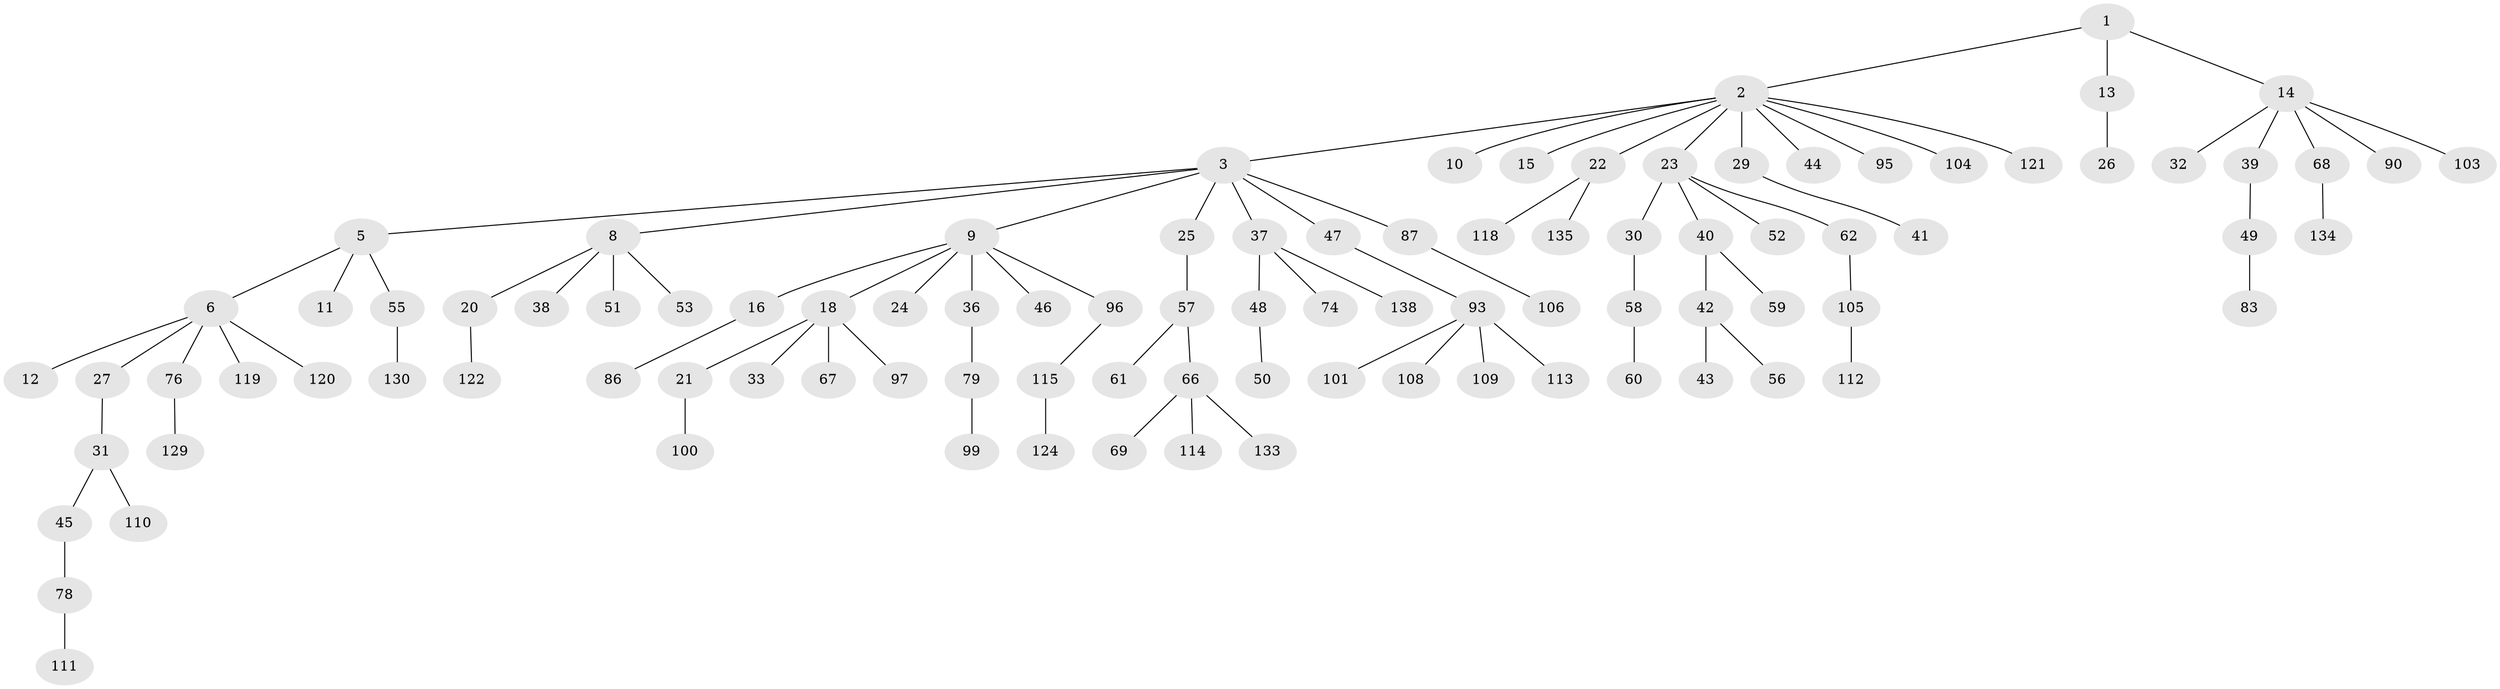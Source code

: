 // Generated by graph-tools (version 1.1) at 2025/52/02/27/25 19:52:12]
// undirected, 97 vertices, 96 edges
graph export_dot {
graph [start="1"]
  node [color=gray90,style=filled];
  1 [super="+64"];
  2 [super="+19"];
  3 [super="+4"];
  5 [super="+72"];
  6 [super="+7"];
  8 [super="+131"];
  9 [super="+17"];
  10;
  11 [super="+94"];
  12;
  13 [super="+116"];
  14 [super="+85"];
  15;
  16;
  18 [super="+92"];
  20;
  21 [super="+98"];
  22 [super="+28"];
  23 [super="+35"];
  24 [super="+34"];
  25 [super="+84"];
  26;
  27;
  29 [super="+139"];
  30 [super="+71"];
  31 [super="+73"];
  32;
  33;
  36 [super="+125"];
  37 [super="+102"];
  38;
  39;
  40 [super="+54"];
  41;
  42;
  43 [super="+70"];
  44 [super="+65"];
  45 [super="+81"];
  46;
  47 [super="+88"];
  48;
  49 [super="+82"];
  50 [super="+91"];
  51;
  52;
  53 [super="+77"];
  55 [super="+63"];
  56;
  57 [super="+107"];
  58;
  59 [super="+75"];
  60;
  61;
  62 [super="+136"];
  66 [super="+89"];
  67;
  68;
  69 [super="+80"];
  74;
  76 [super="+127"];
  78;
  79;
  83;
  86;
  87 [super="+126"];
  90;
  93 [super="+117"];
  95;
  96;
  97;
  99 [super="+128"];
  100;
  101;
  103;
  104;
  105;
  106;
  108;
  109;
  110;
  111 [super="+132"];
  112;
  113;
  114;
  115;
  118 [super="+123"];
  119;
  120 [super="+137"];
  121;
  122;
  124;
  129;
  130;
  133;
  134;
  135;
  138;
  1 -- 2;
  1 -- 13;
  1 -- 14;
  2 -- 3;
  2 -- 10;
  2 -- 15;
  2 -- 22;
  2 -- 29;
  2 -- 44;
  2 -- 95;
  2 -- 104;
  2 -- 121;
  2 -- 23;
  3 -- 5;
  3 -- 8;
  3 -- 9;
  3 -- 25;
  3 -- 47;
  3 -- 37;
  3 -- 87;
  5 -- 6;
  5 -- 11;
  5 -- 55;
  6 -- 27;
  6 -- 76;
  6 -- 119;
  6 -- 120;
  6 -- 12;
  8 -- 20;
  8 -- 38;
  8 -- 51;
  8 -- 53;
  9 -- 16;
  9 -- 96;
  9 -- 18;
  9 -- 36;
  9 -- 24;
  9 -- 46;
  13 -- 26;
  14 -- 32;
  14 -- 39;
  14 -- 68;
  14 -- 90;
  14 -- 103;
  16 -- 86;
  18 -- 21;
  18 -- 33;
  18 -- 67;
  18 -- 97;
  20 -- 122;
  21 -- 100;
  22 -- 135;
  22 -- 118;
  23 -- 30;
  23 -- 52;
  23 -- 62;
  23 -- 40;
  25 -- 57;
  27 -- 31;
  29 -- 41;
  30 -- 58;
  31 -- 45;
  31 -- 110;
  36 -- 79;
  37 -- 48;
  37 -- 74;
  37 -- 138;
  39 -- 49;
  40 -- 42;
  40 -- 59;
  42 -- 43;
  42 -- 56;
  45 -- 78;
  47 -- 93;
  48 -- 50;
  49 -- 83;
  55 -- 130;
  57 -- 61;
  57 -- 66;
  58 -- 60;
  62 -- 105;
  66 -- 69;
  66 -- 133;
  66 -- 114;
  68 -- 134;
  76 -- 129;
  78 -- 111;
  79 -- 99;
  87 -- 106;
  93 -- 101;
  93 -- 108;
  93 -- 109;
  93 -- 113;
  96 -- 115;
  105 -- 112;
  115 -- 124;
}
